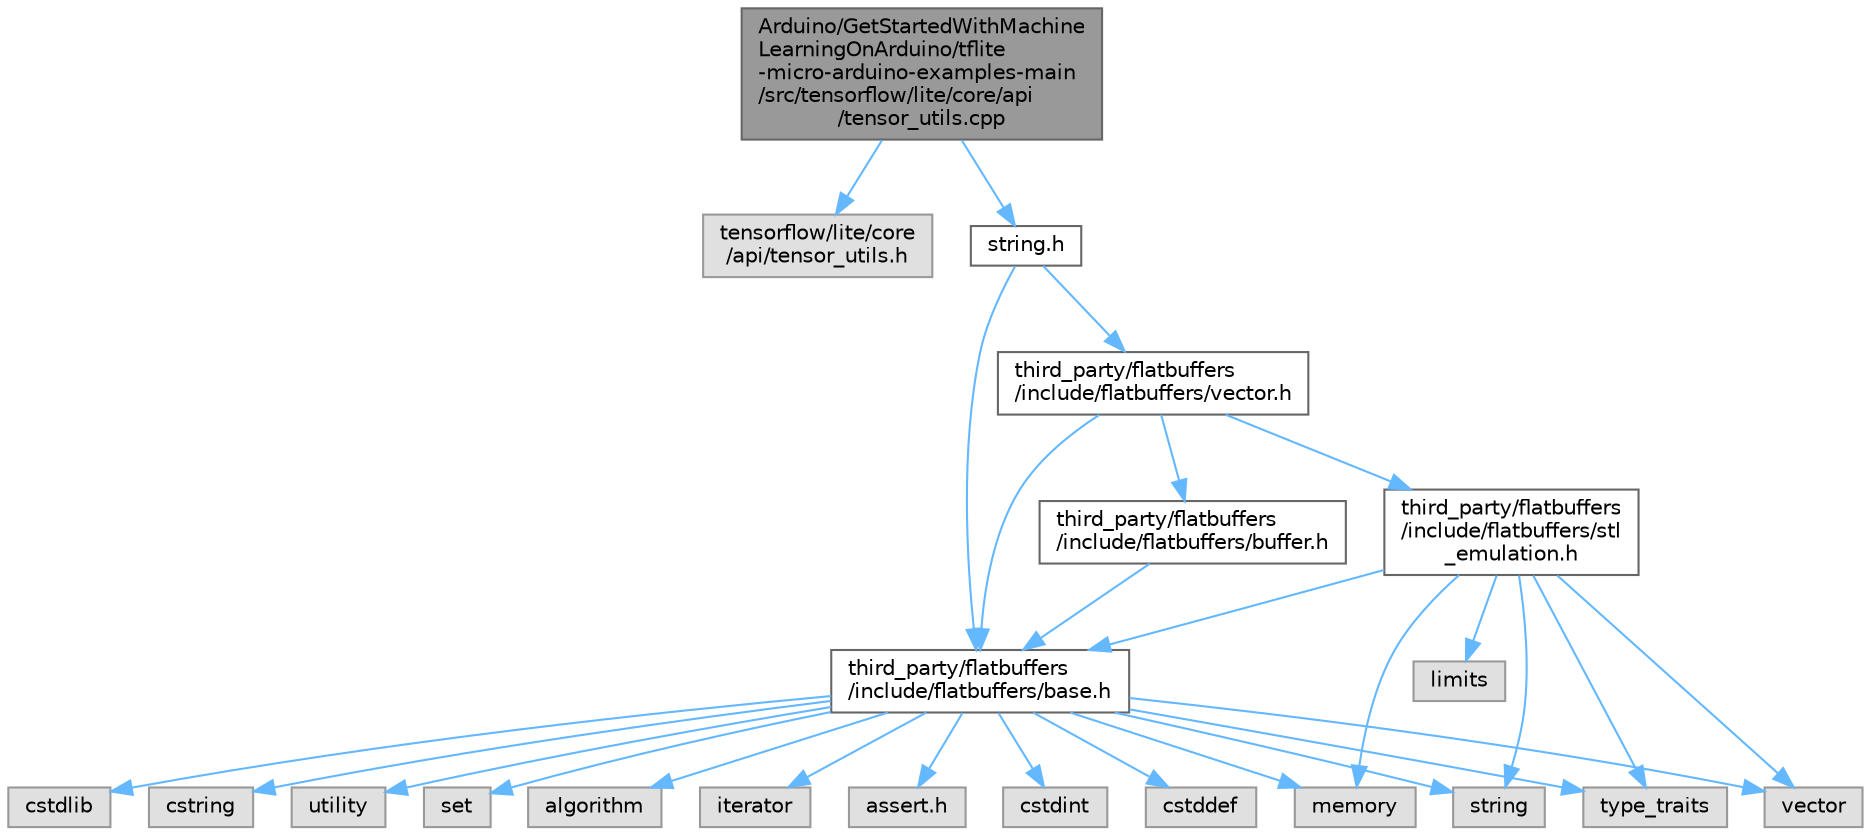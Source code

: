 digraph "Arduino/GetStartedWithMachineLearningOnArduino/tflite-micro-arduino-examples-main/src/tensorflow/lite/core/api/tensor_utils.cpp"
{
 // LATEX_PDF_SIZE
  bgcolor="transparent";
  edge [fontname=Helvetica,fontsize=10,labelfontname=Helvetica,labelfontsize=10];
  node [fontname=Helvetica,fontsize=10,shape=box,height=0.2,width=0.4];
  Node1 [id="Node000001",label="Arduino/GetStartedWithMachine\lLearningOnArduino/tflite\l-micro-arduino-examples-main\l/src/tensorflow/lite/core/api\l/tensor_utils.cpp",height=0.2,width=0.4,color="gray40", fillcolor="grey60", style="filled", fontcolor="black",tooltip=" "];
  Node1 -> Node2 [id="edge1_Node000001_Node000002",color="steelblue1",style="solid",tooltip=" "];
  Node2 [id="Node000002",label="tensorflow/lite/core\l/api/tensor_utils.h",height=0.2,width=0.4,color="grey60", fillcolor="#E0E0E0", style="filled",tooltip=" "];
  Node1 -> Node3 [id="edge2_Node000001_Node000003",color="steelblue1",style="solid",tooltip=" "];
  Node3 [id="Node000003",label="string.h",height=0.2,width=0.4,color="grey40", fillcolor="white", style="filled",URL="$string_8h.html",tooltip=" "];
  Node3 -> Node4 [id="edge3_Node000003_Node000004",color="steelblue1",style="solid",tooltip=" "];
  Node4 [id="Node000004",label="third_party/flatbuffers\l/include/flatbuffers/base.h",height=0.2,width=0.4,color="grey40", fillcolor="white", style="filled",URL="$base_8h.html",tooltip=" "];
  Node4 -> Node5 [id="edge4_Node000004_Node000005",color="steelblue1",style="solid",tooltip=" "];
  Node5 [id="Node000005",label="assert.h",height=0.2,width=0.4,color="grey60", fillcolor="#E0E0E0", style="filled",tooltip=" "];
  Node4 -> Node6 [id="edge5_Node000004_Node000006",color="steelblue1",style="solid",tooltip=" "];
  Node6 [id="Node000006",label="cstdint",height=0.2,width=0.4,color="grey60", fillcolor="#E0E0E0", style="filled",tooltip=" "];
  Node4 -> Node7 [id="edge6_Node000004_Node000007",color="steelblue1",style="solid",tooltip=" "];
  Node7 [id="Node000007",label="cstddef",height=0.2,width=0.4,color="grey60", fillcolor="#E0E0E0", style="filled",tooltip=" "];
  Node4 -> Node8 [id="edge7_Node000004_Node000008",color="steelblue1",style="solid",tooltip=" "];
  Node8 [id="Node000008",label="cstdlib",height=0.2,width=0.4,color="grey60", fillcolor="#E0E0E0", style="filled",tooltip=" "];
  Node4 -> Node9 [id="edge8_Node000004_Node000009",color="steelblue1",style="solid",tooltip=" "];
  Node9 [id="Node000009",label="cstring",height=0.2,width=0.4,color="grey60", fillcolor="#E0E0E0", style="filled",tooltip=" "];
  Node4 -> Node10 [id="edge9_Node000004_Node000010",color="steelblue1",style="solid",tooltip=" "];
  Node10 [id="Node000010",label="utility",height=0.2,width=0.4,color="grey60", fillcolor="#E0E0E0", style="filled",tooltip=" "];
  Node4 -> Node11 [id="edge10_Node000004_Node000011",color="steelblue1",style="solid",tooltip=" "];
  Node11 [id="Node000011",label="string",height=0.2,width=0.4,color="grey60", fillcolor="#E0E0E0", style="filled",tooltip=" "];
  Node4 -> Node12 [id="edge11_Node000004_Node000012",color="steelblue1",style="solid",tooltip=" "];
  Node12 [id="Node000012",label="type_traits",height=0.2,width=0.4,color="grey60", fillcolor="#E0E0E0", style="filled",tooltip=" "];
  Node4 -> Node13 [id="edge12_Node000004_Node000013",color="steelblue1",style="solid",tooltip=" "];
  Node13 [id="Node000013",label="vector",height=0.2,width=0.4,color="grey60", fillcolor="#E0E0E0", style="filled",tooltip=" "];
  Node4 -> Node14 [id="edge13_Node000004_Node000014",color="steelblue1",style="solid",tooltip=" "];
  Node14 [id="Node000014",label="set",height=0.2,width=0.4,color="grey60", fillcolor="#E0E0E0", style="filled",tooltip=" "];
  Node4 -> Node15 [id="edge14_Node000004_Node000015",color="steelblue1",style="solid",tooltip=" "];
  Node15 [id="Node000015",label="algorithm",height=0.2,width=0.4,color="grey60", fillcolor="#E0E0E0", style="filled",tooltip=" "];
  Node4 -> Node16 [id="edge15_Node000004_Node000016",color="steelblue1",style="solid",tooltip=" "];
  Node16 [id="Node000016",label="iterator",height=0.2,width=0.4,color="grey60", fillcolor="#E0E0E0", style="filled",tooltip=" "];
  Node4 -> Node17 [id="edge16_Node000004_Node000017",color="steelblue1",style="solid",tooltip=" "];
  Node17 [id="Node000017",label="memory",height=0.2,width=0.4,color="grey60", fillcolor="#E0E0E0", style="filled",tooltip=" "];
  Node3 -> Node18 [id="edge17_Node000003_Node000018",color="steelblue1",style="solid",tooltip=" "];
  Node18 [id="Node000018",label="third_party/flatbuffers\l/include/flatbuffers/vector.h",height=0.2,width=0.4,color="grey40", fillcolor="white", style="filled",URL="$vector_8h.html",tooltip=" "];
  Node18 -> Node4 [id="edge18_Node000018_Node000004",color="steelblue1",style="solid",tooltip=" "];
  Node18 -> Node19 [id="edge19_Node000018_Node000019",color="steelblue1",style="solid",tooltip=" "];
  Node19 [id="Node000019",label="third_party/flatbuffers\l/include/flatbuffers/buffer.h",height=0.2,width=0.4,color="grey40", fillcolor="white", style="filled",URL="$buffer_8h.html",tooltip=" "];
  Node19 -> Node4 [id="edge20_Node000019_Node000004",color="steelblue1",style="solid",tooltip=" "];
  Node18 -> Node20 [id="edge21_Node000018_Node000020",color="steelblue1",style="solid",tooltip=" "];
  Node20 [id="Node000020",label="third_party/flatbuffers\l/include/flatbuffers/stl\l_emulation.h",height=0.2,width=0.4,color="grey40", fillcolor="white", style="filled",URL="$stl__emulation_8h.html",tooltip=" "];
  Node20 -> Node4 [id="edge22_Node000020_Node000004",color="steelblue1",style="solid",tooltip=" "];
  Node20 -> Node11 [id="edge23_Node000020_Node000011",color="steelblue1",style="solid",tooltip=" "];
  Node20 -> Node12 [id="edge24_Node000020_Node000012",color="steelblue1",style="solid",tooltip=" "];
  Node20 -> Node13 [id="edge25_Node000020_Node000013",color="steelblue1",style="solid",tooltip=" "];
  Node20 -> Node17 [id="edge26_Node000020_Node000017",color="steelblue1",style="solid",tooltip=" "];
  Node20 -> Node21 [id="edge27_Node000020_Node000021",color="steelblue1",style="solid",tooltip=" "];
  Node21 [id="Node000021",label="limits",height=0.2,width=0.4,color="grey60", fillcolor="#E0E0E0", style="filled",tooltip=" "];
}
